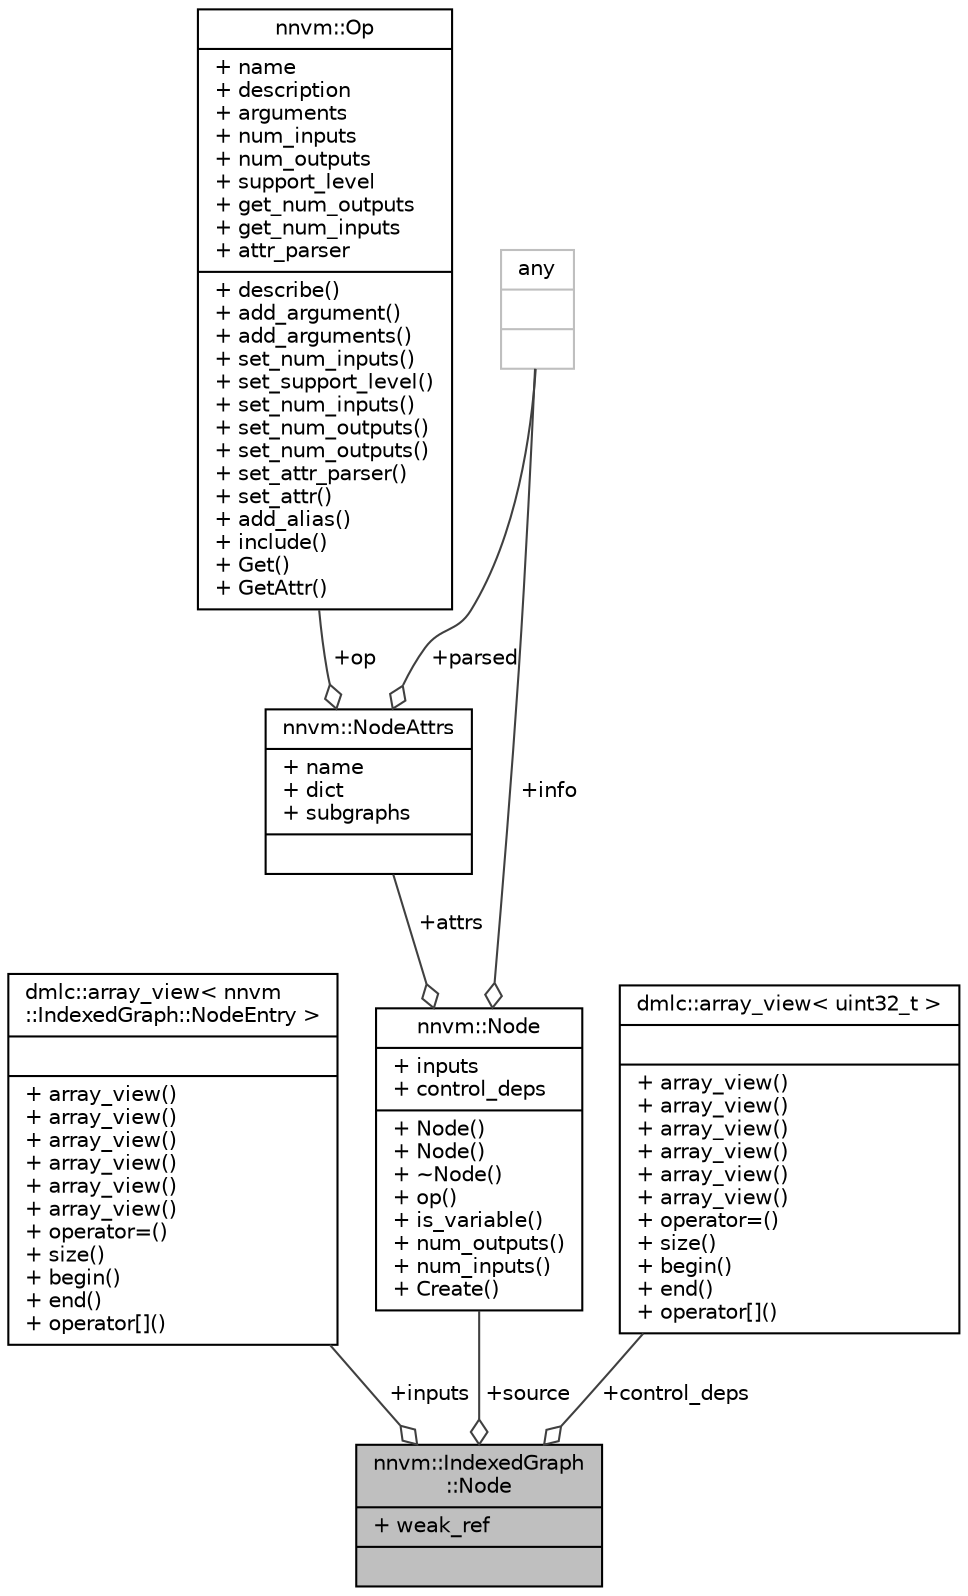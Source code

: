 digraph "nnvm::IndexedGraph::Node"
{
 // LATEX_PDF_SIZE
  edge [fontname="Helvetica",fontsize="10",labelfontname="Helvetica",labelfontsize="10"];
  node [fontname="Helvetica",fontsize="10",shape=record];
  Node1 [label="{nnvm::IndexedGraph\l::Node\n|+ weak_ref\l|}",height=0.2,width=0.4,color="black", fillcolor="grey75", style="filled", fontcolor="black",tooltip="Node data structure in IndexedGraph."];
  Node2 -> Node1 [color="grey25",fontsize="10",style="solid",label=" +inputs" ,arrowhead="odiamond",fontname="Helvetica"];
  Node2 [label="{dmlc::array_view\< nnvm\l::IndexedGraph::NodeEntry \>\n||+ array_view()\l+ array_view()\l+ array_view()\l+ array_view()\l+ array_view()\l+ array_view()\l+ operator=()\l+ size()\l+ begin()\l+ end()\l+ operator[]()\l}",height=0.2,width=0.4,color="black", fillcolor="white", style="filled",URL="$classdmlc_1_1array__view.html",tooltip=" "];
  Node3 -> Node1 [color="grey25",fontsize="10",style="solid",label=" +source" ,arrowhead="odiamond",fontname="Helvetica"];
  Node3 [label="{nnvm::Node\n|+ inputs\l+ control_deps\l|+ Node()\l+ Node()\l+ ~Node()\l+ op()\l+ is_variable()\l+ num_outputs()\l+ num_inputs()\l+ Create()\l}",height=0.2,width=0.4,color="black", fillcolor="white", style="filled",URL="$classnnvm_1_1Node.html",tooltip="Node represents an operation in a computation graph."];
  Node4 -> Node3 [color="grey25",fontsize="10",style="solid",label=" +attrs" ,arrowhead="odiamond",fontname="Helvetica"];
  Node4 [label="{nnvm::NodeAttrs\n|+ name\l+ dict\l+ subgraphs\l|}",height=0.2,width=0.4,color="black", fillcolor="white", style="filled",URL="$structnnvm_1_1NodeAttrs.html",tooltip="The attributes of the current operation node. Usually are additional parameters like axis,..."];
  Node5 -> Node4 [color="grey25",fontsize="10",style="solid",label=" +op" ,arrowhead="odiamond",fontname="Helvetica"];
  Node5 [label="{nnvm::Op\n|+ name\l+ description\l+ arguments\l+ num_inputs\l+ num_outputs\l+ support_level\l+ get_num_outputs\l+ get_num_inputs\l+ attr_parser\l|+ describe()\l+ add_argument()\l+ add_arguments()\l+ set_num_inputs()\l+ set_support_level()\l+ set_num_inputs()\l+ set_num_outputs()\l+ set_num_outputs()\l+ set_attr_parser()\l+ set_attr()\l+ add_alias()\l+ include()\l+ Get()\l+ GetAttr()\l}",height=0.2,width=0.4,color="black", fillcolor="white", style="filled",URL="$classnnvm_1_1Op.html",tooltip="Operator structure."];
  Node6 -> Node4 [color="grey25",fontsize="10",style="solid",label=" +parsed" ,arrowhead="odiamond",fontname="Helvetica"];
  Node6 [label="{any\n||}",height=0.2,width=0.4,color="grey75", fillcolor="white", style="filled",tooltip=" "];
  Node6 -> Node3 [color="grey25",fontsize="10",style="solid",label=" +info" ,arrowhead="odiamond",fontname="Helvetica"];
  Node7 -> Node1 [color="grey25",fontsize="10",style="solid",label=" +control_deps" ,arrowhead="odiamond",fontname="Helvetica"];
  Node7 [label="{dmlc::array_view\< uint32_t \>\n||+ array_view()\l+ array_view()\l+ array_view()\l+ array_view()\l+ array_view()\l+ array_view()\l+ operator=()\l+ size()\l+ begin()\l+ end()\l+ operator[]()\l}",height=0.2,width=0.4,color="black", fillcolor="white", style="filled",URL="$classdmlc_1_1array__view.html",tooltip=" "];
}
